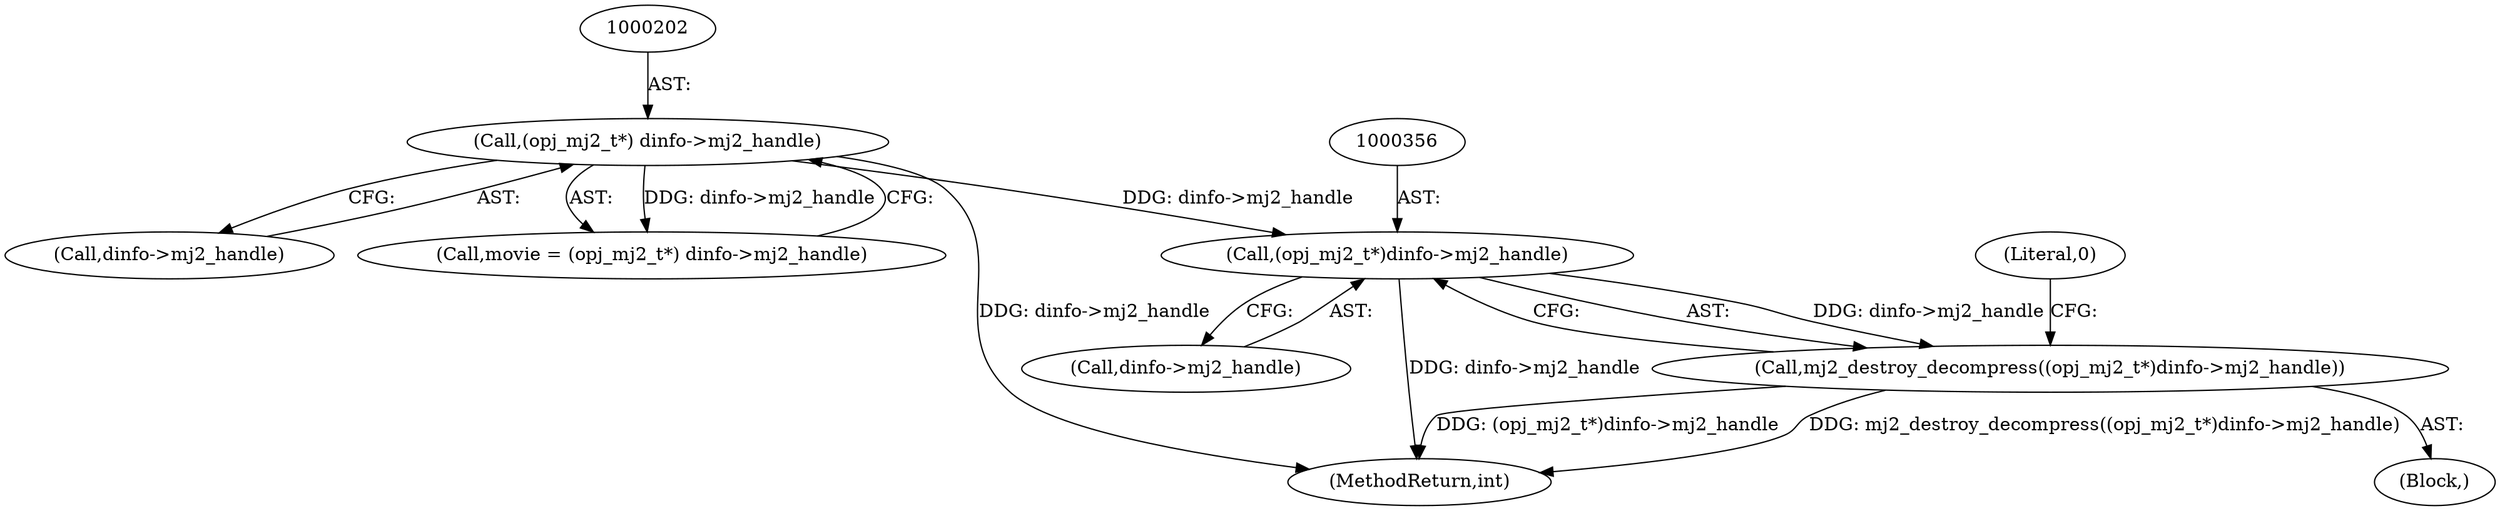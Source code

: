 digraph "0_openjpeg_6d8c0c06ee32dc03ba80acd48334e98728e56cf5@pointer" {
"1000355" [label="(Call,(opj_mj2_t*)dinfo->mj2_handle)"];
"1000201" [label="(Call,(opj_mj2_t*) dinfo->mj2_handle)"];
"1000354" [label="(Call,mj2_destroy_decompress((opj_mj2_t*)dinfo->mj2_handle))"];
"1000203" [label="(Call,dinfo->mj2_handle)"];
"1000361" [label="(Literal,0)"];
"1000201" [label="(Call,(opj_mj2_t*) dinfo->mj2_handle)"];
"1000354" [label="(Call,mj2_destroy_decompress((opj_mj2_t*)dinfo->mj2_handle))"];
"1000355" [label="(Call,(opj_mj2_t*)dinfo->mj2_handle)"];
"1000353" [label="(Block,)"];
"1000357" [label="(Call,dinfo->mj2_handle)"];
"1000199" [label="(Call,movie = (opj_mj2_t*) dinfo->mj2_handle)"];
"1000362" [label="(MethodReturn,int)"];
"1000355" -> "1000354"  [label="AST: "];
"1000355" -> "1000357"  [label="CFG: "];
"1000356" -> "1000355"  [label="AST: "];
"1000357" -> "1000355"  [label="AST: "];
"1000354" -> "1000355"  [label="CFG: "];
"1000355" -> "1000362"  [label="DDG: dinfo->mj2_handle"];
"1000355" -> "1000354"  [label="DDG: dinfo->mj2_handle"];
"1000201" -> "1000355"  [label="DDG: dinfo->mj2_handle"];
"1000201" -> "1000199"  [label="AST: "];
"1000201" -> "1000203"  [label="CFG: "];
"1000202" -> "1000201"  [label="AST: "];
"1000203" -> "1000201"  [label="AST: "];
"1000199" -> "1000201"  [label="CFG: "];
"1000201" -> "1000362"  [label="DDG: dinfo->mj2_handle"];
"1000201" -> "1000199"  [label="DDG: dinfo->mj2_handle"];
"1000354" -> "1000353"  [label="AST: "];
"1000361" -> "1000354"  [label="CFG: "];
"1000354" -> "1000362"  [label="DDG: mj2_destroy_decompress((opj_mj2_t*)dinfo->mj2_handle)"];
"1000354" -> "1000362"  [label="DDG: (opj_mj2_t*)dinfo->mj2_handle"];
}
